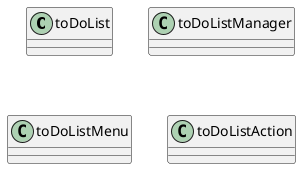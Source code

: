 @startuml
'https://plantuml.com/sequence-diagram

class toDoList{}

class toDoListManager{}

class toDoListMenu{}

class toDoListAction{}
@enduml
